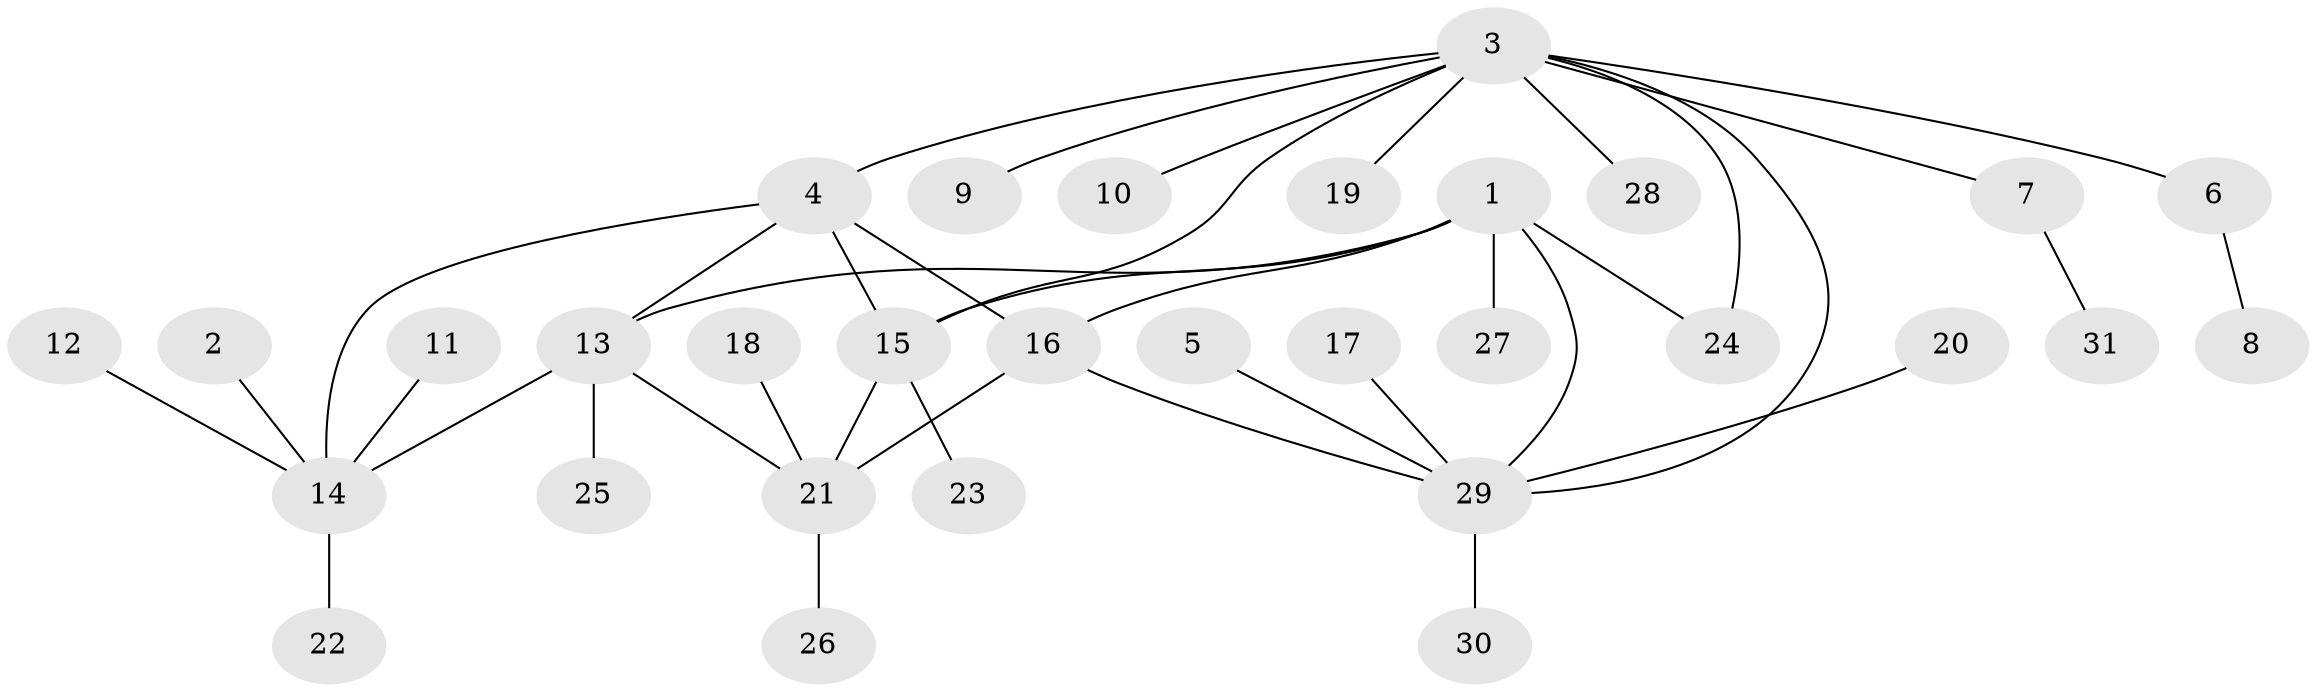 // original degree distribution, {3: 0.06557377049180328, 6: 0.03278688524590164, 8: 0.04918032786885246, 5: 0.04918032786885246, 4: 0.03278688524590164, 9: 0.01639344262295082, 7: 0.01639344262295082, 2: 0.19672131147540983, 1: 0.5409836065573771}
// Generated by graph-tools (version 1.1) at 2025/50/03/09/25 03:50:28]
// undirected, 31 vertices, 39 edges
graph export_dot {
graph [start="1"]
  node [color=gray90,style=filled];
  1;
  2;
  3;
  4;
  5;
  6;
  7;
  8;
  9;
  10;
  11;
  12;
  13;
  14;
  15;
  16;
  17;
  18;
  19;
  20;
  21;
  22;
  23;
  24;
  25;
  26;
  27;
  28;
  29;
  30;
  31;
  1 -- 13 [weight=1.0];
  1 -- 15 [weight=1.0];
  1 -- 16 [weight=1.0];
  1 -- 24 [weight=2.0];
  1 -- 27 [weight=1.0];
  1 -- 29 [weight=1.0];
  2 -- 14 [weight=1.0];
  3 -- 4 [weight=1.0];
  3 -- 6 [weight=1.0];
  3 -- 7 [weight=1.0];
  3 -- 9 [weight=1.0];
  3 -- 10 [weight=1.0];
  3 -- 15 [weight=1.0];
  3 -- 19 [weight=1.0];
  3 -- 24 [weight=1.0];
  3 -- 28 [weight=1.0];
  3 -- 29 [weight=1.0];
  4 -- 13 [weight=1.0];
  4 -- 14 [weight=1.0];
  4 -- 15 [weight=1.0];
  4 -- 16 [weight=1.0];
  5 -- 29 [weight=1.0];
  6 -- 8 [weight=1.0];
  7 -- 31 [weight=1.0];
  11 -- 14 [weight=1.0];
  12 -- 14 [weight=1.0];
  13 -- 14 [weight=1.0];
  13 -- 21 [weight=1.0];
  13 -- 25 [weight=1.0];
  14 -- 22 [weight=1.0];
  15 -- 21 [weight=2.0];
  15 -- 23 [weight=1.0];
  16 -- 21 [weight=1.0];
  16 -- 29 [weight=1.0];
  17 -- 29 [weight=1.0];
  18 -- 21 [weight=1.0];
  20 -- 29 [weight=1.0];
  21 -- 26 [weight=1.0];
  29 -- 30 [weight=1.0];
}
